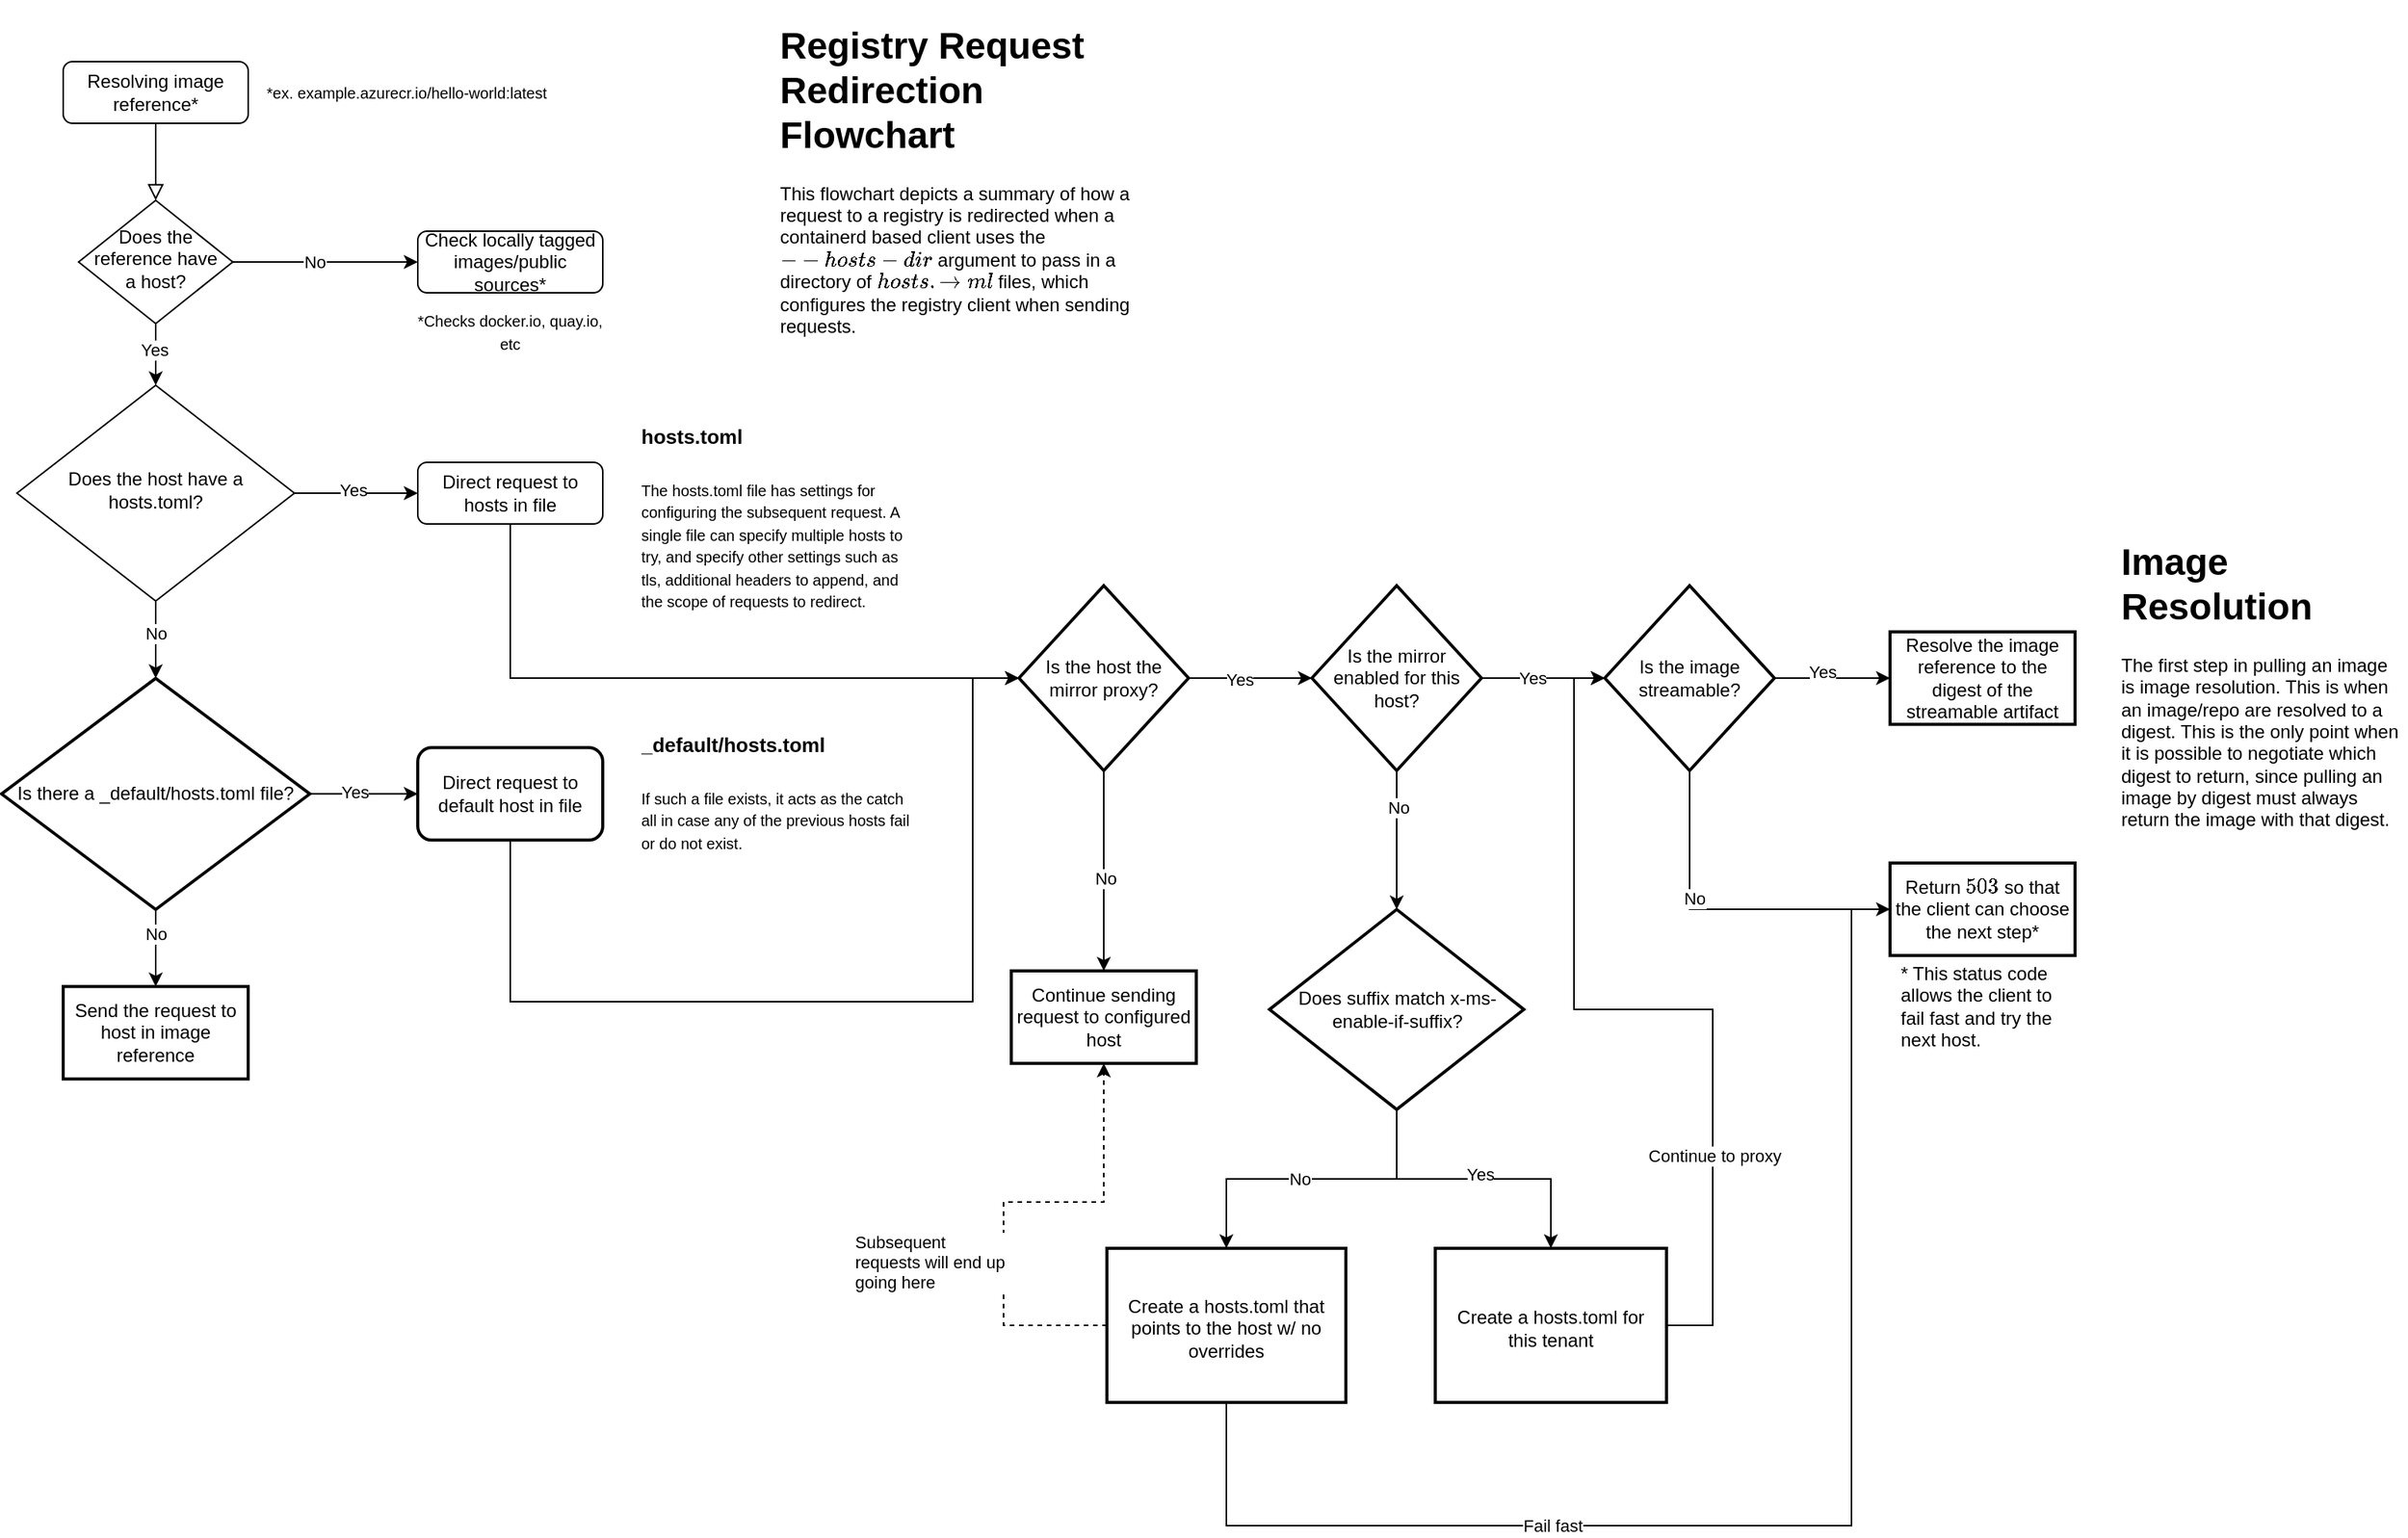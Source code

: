 <mxfile version="21.6.1" type="github">
  <diagram id="C5RBs43oDa-KdzZeNtuy" name="Page-1">
    <mxGraphModel dx="1667" dy="928" grid="1" gridSize="10" guides="1" tooltips="1" connect="1" arrows="1" fold="1" page="1" pageScale="1" pageWidth="827" pageHeight="1169" math="0" shadow="0">
      <root>
        <mxCell id="WIyWlLk6GJQsqaUBKTNV-0" />
        <mxCell id="WIyWlLk6GJQsqaUBKTNV-1" parent="WIyWlLk6GJQsqaUBKTNV-0" />
        <mxCell id="WIyWlLk6GJQsqaUBKTNV-2" value="" style="rounded=0;html=1;jettySize=auto;orthogonalLoop=1;fontSize=11;endArrow=block;endFill=0;endSize=8;strokeWidth=1;shadow=0;labelBackgroundColor=none;edgeStyle=orthogonalEdgeStyle;noEdgeStyle=1;orthogonal=1;" parent="WIyWlLk6GJQsqaUBKTNV-1" source="WIyWlLk6GJQsqaUBKTNV-3" target="WIyWlLk6GJQsqaUBKTNV-6" edge="1">
          <mxGeometry relative="1" as="geometry" />
        </mxCell>
        <mxCell id="WIyWlLk6GJQsqaUBKTNV-3" value="Resolving image reference*" style="rounded=1;whiteSpace=wrap;html=1;fontSize=12;glass=0;strokeWidth=1;shadow=0;" parent="WIyWlLk6GJQsqaUBKTNV-1" vertex="1">
          <mxGeometry x="70" y="40.002" width="120" height="40" as="geometry" />
        </mxCell>
        <mxCell id="budjNbjbFSjOa-AknYmb-16" value="" style="edgeStyle=orthogonalEdgeStyle;rounded=0;orthogonalLoop=1;jettySize=auto;html=1;" parent="WIyWlLk6GJQsqaUBKTNV-1" source="WIyWlLk6GJQsqaUBKTNV-6" target="WIyWlLk6GJQsqaUBKTNV-7" edge="1">
          <mxGeometry relative="1" as="geometry" />
        </mxCell>
        <mxCell id="budjNbjbFSjOa-AknYmb-17" value="No" style="edgeLabel;html=1;align=center;verticalAlign=middle;resizable=0;points=[];" parent="budjNbjbFSjOa-AknYmb-16" vertex="1" connectable="0">
          <mxGeometry x="-0.12" relative="1" as="geometry">
            <mxPoint as="offset" />
          </mxGeometry>
        </mxCell>
        <mxCell id="budjNbjbFSjOa-AknYmb-18" value="" style="edgeStyle=orthogonalEdgeStyle;rounded=0;orthogonalLoop=1;jettySize=auto;html=1;" parent="WIyWlLk6GJQsqaUBKTNV-1" source="WIyWlLk6GJQsqaUBKTNV-6" target="WIyWlLk6GJQsqaUBKTNV-10" edge="1">
          <mxGeometry relative="1" as="geometry">
            <Array as="points">
              <mxPoint x="130" y="220" />
              <mxPoint x="130" y="220" />
            </Array>
          </mxGeometry>
        </mxCell>
        <mxCell id="budjNbjbFSjOa-AknYmb-19" value="Yes" style="edgeLabel;html=1;align=center;verticalAlign=middle;resizable=0;points=[];" parent="budjNbjbFSjOa-AknYmb-18" vertex="1" connectable="0">
          <mxGeometry x="-0.168" y="-1" relative="1" as="geometry">
            <mxPoint as="offset" />
          </mxGeometry>
        </mxCell>
        <mxCell id="WIyWlLk6GJQsqaUBKTNV-6" value="Does the reference have a host?" style="rhombus;whiteSpace=wrap;html=1;shadow=0;fontFamily=Helvetica;fontSize=12;align=center;strokeWidth=1;spacing=6;spacingTop=-4;" parent="WIyWlLk6GJQsqaUBKTNV-1" vertex="1">
          <mxGeometry x="80" y="130.002" width="100" height="80" as="geometry" />
        </mxCell>
        <mxCell id="WIyWlLk6GJQsqaUBKTNV-7" value="Check locally tagged images/public sources*" style="rounded=1;whiteSpace=wrap;html=1;fontSize=12;glass=0;strokeWidth=1;shadow=0;" parent="WIyWlLk6GJQsqaUBKTNV-1" vertex="1">
          <mxGeometry x="300" y="150.002" width="120" height="40" as="geometry" />
        </mxCell>
        <mxCell id="budjNbjbFSjOa-AknYmb-12" value="" style="edgeStyle=orthogonalEdgeStyle;rounded=0;orthogonalLoop=1;jettySize=auto;html=1;" parent="WIyWlLk6GJQsqaUBKTNV-1" source="WIyWlLk6GJQsqaUBKTNV-10" target="budjNbjbFSjOa-AknYmb-1" edge="1">
          <mxGeometry relative="1" as="geometry" />
        </mxCell>
        <mxCell id="budjNbjbFSjOa-AknYmb-13" value="No" style="edgeLabel;html=1;align=center;verticalAlign=middle;resizable=0;points=[];" parent="budjNbjbFSjOa-AknYmb-12" vertex="1" connectable="0">
          <mxGeometry x="-0.157" relative="1" as="geometry">
            <mxPoint as="offset" />
          </mxGeometry>
        </mxCell>
        <mxCell id="budjNbjbFSjOa-AknYmb-14" value="" style="edgeStyle=orthogonalEdgeStyle;rounded=0;orthogonalLoop=1;jettySize=auto;html=1;" parent="WIyWlLk6GJQsqaUBKTNV-1" source="WIyWlLk6GJQsqaUBKTNV-10" target="WIyWlLk6GJQsqaUBKTNV-12" edge="1">
          <mxGeometry relative="1" as="geometry" />
        </mxCell>
        <mxCell id="budjNbjbFSjOa-AknYmb-15" value="Yes" style="edgeLabel;html=1;align=center;verticalAlign=middle;resizable=0;points=[];" parent="budjNbjbFSjOa-AknYmb-14" vertex="1" connectable="0">
          <mxGeometry x="-0.062" y="2" relative="1" as="geometry">
            <mxPoint as="offset" />
          </mxGeometry>
        </mxCell>
        <mxCell id="WIyWlLk6GJQsqaUBKTNV-10" value="Does the host have a hosts.toml?&lt;br&gt;" style="rhombus;whiteSpace=wrap;html=1;shadow=0;fontFamily=Helvetica;fontSize=12;align=center;strokeWidth=1;spacing=6;spacingTop=-4;" parent="WIyWlLk6GJQsqaUBKTNV-1" vertex="1">
          <mxGeometry x="40" y="250.002" width="180" height="140" as="geometry" />
        </mxCell>
        <mxCell id="4c9EMRg4X2gtyG1UVgjn-38" style="edgeStyle=orthogonalEdgeStyle;rounded=0;orthogonalLoop=1;jettySize=auto;html=1;exitX=0.5;exitY=1;exitDx=0;exitDy=0;entryX=0;entryY=0.5;entryDx=0;entryDy=0;entryPerimeter=0;" edge="1" parent="WIyWlLk6GJQsqaUBKTNV-1" source="WIyWlLk6GJQsqaUBKTNV-12" target="4c9EMRg4X2gtyG1UVgjn-37">
          <mxGeometry relative="1" as="geometry" />
        </mxCell>
        <mxCell id="WIyWlLk6GJQsqaUBKTNV-12" value="Direct request to hosts in file" style="rounded=1;whiteSpace=wrap;html=1;fontSize=12;glass=0;strokeWidth=1;shadow=0;" parent="WIyWlLk6GJQsqaUBKTNV-1" vertex="1">
          <mxGeometry x="300" y="300.002" width="120" height="40" as="geometry" />
        </mxCell>
        <mxCell id="budjNbjbFSjOa-AknYmb-6" value="" style="edgeStyle=orthogonalEdgeStyle;rounded=0;orthogonalLoop=1;jettySize=auto;html=1;" parent="WIyWlLk6GJQsqaUBKTNV-1" source="budjNbjbFSjOa-AknYmb-1" target="budjNbjbFSjOa-AknYmb-5" edge="1">
          <mxGeometry relative="1" as="geometry" />
        </mxCell>
        <mxCell id="budjNbjbFSjOa-AknYmb-10" value="Yes&lt;br&gt;" style="edgeLabel;html=1;align=center;verticalAlign=middle;resizable=0;points=[];" parent="budjNbjbFSjOa-AknYmb-6" vertex="1" connectable="0">
          <mxGeometry x="-0.167" y="1" relative="1" as="geometry">
            <mxPoint as="offset" />
          </mxGeometry>
        </mxCell>
        <object label="" No="" id="budjNbjbFSjOa-AknYmb-8">
          <mxCell style="edgeStyle=orthogonalEdgeStyle;rounded=0;orthogonalLoop=1;jettySize=auto;html=1;" parent="WIyWlLk6GJQsqaUBKTNV-1" source="budjNbjbFSjOa-AknYmb-1" target="budjNbjbFSjOa-AknYmb-7" edge="1">
            <mxGeometry relative="1" as="geometry" />
          </mxCell>
        </object>
        <mxCell id="budjNbjbFSjOa-AknYmb-11" value="No" style="edgeLabel;html=1;align=center;verticalAlign=middle;resizable=0;points=[];" parent="budjNbjbFSjOa-AknYmb-8" vertex="1" connectable="0">
          <mxGeometry x="-0.363" relative="1" as="geometry">
            <mxPoint as="offset" />
          </mxGeometry>
        </mxCell>
        <mxCell id="budjNbjbFSjOa-AknYmb-1" value="&lt;font style=&quot;font-size: 12px;&quot;&gt;Is there a _default/hosts.toml file?&lt;/font&gt;" style="strokeWidth=2;html=1;shape=mxgraph.flowchart.decision;whiteSpace=wrap;" parent="WIyWlLk6GJQsqaUBKTNV-1" vertex="1">
          <mxGeometry x="30" y="440.15" width="200" height="150" as="geometry" />
        </mxCell>
        <mxCell id="4c9EMRg4X2gtyG1UVgjn-39" style="edgeStyle=orthogonalEdgeStyle;rounded=0;orthogonalLoop=1;jettySize=auto;html=1;exitX=0.5;exitY=1;exitDx=0;exitDy=0;entryX=0;entryY=0.5;entryDx=0;entryDy=0;entryPerimeter=0;" edge="1" parent="WIyWlLk6GJQsqaUBKTNV-1" source="budjNbjbFSjOa-AknYmb-5" target="4c9EMRg4X2gtyG1UVgjn-37">
          <mxGeometry relative="1" as="geometry">
            <Array as="points">
              <mxPoint x="360" y="650" />
              <mxPoint x="660" y="650" />
              <mxPoint x="660" y="440" />
            </Array>
          </mxGeometry>
        </mxCell>
        <mxCell id="budjNbjbFSjOa-AknYmb-5" value="Direct request to default host in file" style="rounded=1;whiteSpace=wrap;html=1;strokeWidth=2;" parent="WIyWlLk6GJQsqaUBKTNV-1" vertex="1">
          <mxGeometry x="300" y="485.15" width="120" height="60" as="geometry" />
        </mxCell>
        <mxCell id="budjNbjbFSjOa-AknYmb-7" value="Send the request to host in image reference" style="whiteSpace=wrap;html=1;strokeWidth=2;" parent="WIyWlLk6GJQsqaUBKTNV-1" vertex="1">
          <mxGeometry x="70" y="640.15" width="120" height="60" as="geometry" />
        </mxCell>
        <mxCell id="budjNbjbFSjOa-AknYmb-22" value="&lt;h1&gt;Registry Request Redirection Flowchart&lt;/h1&gt;&lt;p&gt;This flowchart depicts a summary of how a request to a registry is redirected when a containerd based client uses the `--hosts-dir` argument to pass in a directory of `hosts.toml` files, which configures the registry client when sending requests.&lt;/p&gt;" style="text;html=1;strokeColor=none;fillColor=none;spacing=5;spacingTop=-20;whiteSpace=wrap;overflow=hidden;rounded=0;" parent="WIyWlLk6GJQsqaUBKTNV-1" vertex="1">
          <mxGeometry x="530" y="10" width="250" height="250" as="geometry" />
        </mxCell>
        <mxCell id="budjNbjbFSjOa-AknYmb-23" value="*ex. example.azurecr.io/hello-world:latest" style="text;html=1;strokeColor=none;fillColor=none;align=left;verticalAlign=middle;whiteSpace=wrap;rounded=0;fontSize=10;" parent="WIyWlLk6GJQsqaUBKTNV-1" vertex="1">
          <mxGeometry x="200" y="32.5" width="230" height="55" as="geometry" />
        </mxCell>
        <mxCell id="budjNbjbFSjOa-AknYmb-24" value="&lt;font style=&quot;font-size: 10px;&quot;&gt;*Checks docker.io, quay.io, etc&lt;/font&gt;" style="text;html=1;strokeColor=none;fillColor=none;align=center;verticalAlign=middle;whiteSpace=wrap;rounded=0;" parent="WIyWlLk6GJQsqaUBKTNV-1" vertex="1">
          <mxGeometry x="295" y="200" width="130" height="30" as="geometry" />
        </mxCell>
        <mxCell id="budjNbjbFSjOa-AknYmb-25" value="&lt;h1&gt;&lt;font style=&quot;font-size: 13px;&quot;&gt;hosts.toml&lt;/font&gt;&lt;/h1&gt;&lt;p&gt;&lt;font style=&quot;font-size: 10px;&quot;&gt;The hosts.toml file has settings for configuring the subsequent request. A single file can specify multiple hosts to try, and specify other settings such as tls, additional headers to append, and the scope of requests to redirect.&lt;/font&gt;&lt;/p&gt;" style="text;html=1;strokeColor=none;fillColor=none;spacing=5;spacingTop=-20;whiteSpace=wrap;overflow=hidden;rounded=0;" parent="WIyWlLk6GJQsqaUBKTNV-1" vertex="1">
          <mxGeometry x="440" y="260" width="190" height="150" as="geometry" />
        </mxCell>
        <mxCell id="budjNbjbFSjOa-AknYmb-26" value="&lt;h1&gt;&lt;span style=&quot;font-size: 13px;&quot;&gt;_default/hosts.toml&lt;/span&gt;&lt;/h1&gt;&lt;p&gt;&lt;font style=&quot;font-size: 10px;&quot;&gt;If such a file exists, it acts as the catch all in case any of the previous hosts fail or do not exist.&lt;/font&gt;&lt;/p&gt;" style="text;html=1;strokeColor=none;fillColor=none;spacing=5;spacingTop=-20;whiteSpace=wrap;overflow=hidden;rounded=0;" parent="WIyWlLk6GJQsqaUBKTNV-1" vertex="1">
          <mxGeometry x="440" y="460.23" width="190" height="109.85" as="geometry" />
        </mxCell>
        <mxCell id="4c9EMRg4X2gtyG1UVgjn-13" value="" style="edgeStyle=orthogonalEdgeStyle;rounded=0;orthogonalLoop=1;jettySize=auto;html=1;" edge="1" parent="WIyWlLk6GJQsqaUBKTNV-1" source="4c9EMRg4X2gtyG1UVgjn-8" target="4c9EMRg4X2gtyG1UVgjn-12">
          <mxGeometry relative="1" as="geometry" />
        </mxCell>
        <mxCell id="4c9EMRg4X2gtyG1UVgjn-15" value="No" style="edgeLabel;html=1;align=center;verticalAlign=middle;resizable=0;points=[];" vertex="1" connectable="0" parent="4c9EMRg4X2gtyG1UVgjn-13">
          <mxGeometry x="-0.468" y="1" relative="1" as="geometry">
            <mxPoint as="offset" />
          </mxGeometry>
        </mxCell>
        <mxCell id="4c9EMRg4X2gtyG1UVgjn-19" value="" style="edgeStyle=orthogonalEdgeStyle;rounded=0;orthogonalLoop=1;jettySize=auto;html=1;" edge="1" parent="WIyWlLk6GJQsqaUBKTNV-1" source="4c9EMRg4X2gtyG1UVgjn-8" target="4c9EMRg4X2gtyG1UVgjn-18">
          <mxGeometry relative="1" as="geometry" />
        </mxCell>
        <mxCell id="4c9EMRg4X2gtyG1UVgjn-23" value="Yes" style="edgeLabel;html=1;align=center;verticalAlign=middle;resizable=0;points=[];" vertex="1" connectable="0" parent="4c9EMRg4X2gtyG1UVgjn-19">
          <mxGeometry x="-0.179" relative="1" as="geometry">
            <mxPoint as="offset" />
          </mxGeometry>
        </mxCell>
        <mxCell id="4c9EMRg4X2gtyG1UVgjn-8" value="Is the mirror enabled for this host?" style="strokeWidth=2;shape=mxgraph.flowchart.decision;autosize=0;overflow=width;fixedWidth=1;whiteSpace=wrap;" vertex="1" parent="WIyWlLk6GJQsqaUBKTNV-1">
          <mxGeometry x="880" y="380" width="110" height="120" as="geometry" />
        </mxCell>
        <mxCell id="4c9EMRg4X2gtyG1UVgjn-30" value="" style="edgeStyle=orthogonalEdgeStyle;rounded=0;orthogonalLoop=1;jettySize=auto;html=1;" edge="1" parent="WIyWlLk6GJQsqaUBKTNV-1" source="4c9EMRg4X2gtyG1UVgjn-12" target="4c9EMRg4X2gtyG1UVgjn-29">
          <mxGeometry relative="1" as="geometry" />
        </mxCell>
        <mxCell id="4c9EMRg4X2gtyG1UVgjn-36" value="No" style="edgeLabel;html=1;align=center;verticalAlign=middle;resizable=0;points=[];" vertex="1" connectable="0" parent="4c9EMRg4X2gtyG1UVgjn-30">
          <mxGeometry x="0.081" relative="1" as="geometry">
            <mxPoint as="offset" />
          </mxGeometry>
        </mxCell>
        <mxCell id="4c9EMRg4X2gtyG1UVgjn-32" value="" style="edgeStyle=orthogonalEdgeStyle;rounded=0;orthogonalLoop=1;jettySize=auto;html=1;" edge="1" parent="WIyWlLk6GJQsqaUBKTNV-1" source="4c9EMRg4X2gtyG1UVgjn-12" target="4c9EMRg4X2gtyG1UVgjn-31">
          <mxGeometry relative="1" as="geometry" />
        </mxCell>
        <mxCell id="4c9EMRg4X2gtyG1UVgjn-35" value="Yes" style="edgeLabel;html=1;align=center;verticalAlign=middle;resizable=0;points=[];" vertex="1" connectable="0" parent="4c9EMRg4X2gtyG1UVgjn-32">
          <mxGeometry x="0.042" y="3" relative="1" as="geometry">
            <mxPoint as="offset" />
          </mxGeometry>
        </mxCell>
        <mxCell id="4c9EMRg4X2gtyG1UVgjn-12" value="Does suffix match x-ms-enable-if-suffix?" style="strokeWidth=2;shape=mxgraph.flowchart.decision;autosize=0;overflow=block;fixedWidth=1;align=center;labelPadding=0;perimeter=rhombusPerimeter;verticalAlign=middle;horizontal=1;labelPosition=center;verticalLabelPosition=middle;textDirection=ltr;whiteSpace=wrap;spacingTop=4;spacingLeft=0;spacing=11;" vertex="1" parent="WIyWlLk6GJQsqaUBKTNV-1">
          <mxGeometry x="852.5" y="590.15" width="165" height="129.78" as="geometry" />
        </mxCell>
        <mxCell id="4c9EMRg4X2gtyG1UVgjn-21" value="" style="edgeStyle=orthogonalEdgeStyle;rounded=0;orthogonalLoop=1;jettySize=auto;html=1;" edge="1" parent="WIyWlLk6GJQsqaUBKTNV-1" source="4c9EMRg4X2gtyG1UVgjn-18" target="4c9EMRg4X2gtyG1UVgjn-20">
          <mxGeometry relative="1" as="geometry" />
        </mxCell>
        <mxCell id="4c9EMRg4X2gtyG1UVgjn-22" value="Yes" style="edgeLabel;html=1;align=center;verticalAlign=middle;resizable=0;points=[];" vertex="1" connectable="0" parent="4c9EMRg4X2gtyG1UVgjn-21">
          <mxGeometry x="-0.173" y="4" relative="1" as="geometry">
            <mxPoint as="offset" />
          </mxGeometry>
        </mxCell>
        <mxCell id="4c9EMRg4X2gtyG1UVgjn-25" value="" style="edgeStyle=orthogonalEdgeStyle;rounded=0;orthogonalLoop=1;jettySize=auto;html=1;" edge="1" parent="WIyWlLk6GJQsqaUBKTNV-1" source="4c9EMRg4X2gtyG1UVgjn-18" target="4c9EMRg4X2gtyG1UVgjn-24">
          <mxGeometry relative="1" as="geometry">
            <Array as="points">
              <mxPoint x="1125" y="590" />
            </Array>
          </mxGeometry>
        </mxCell>
        <mxCell id="4c9EMRg4X2gtyG1UVgjn-26" value="No" style="edgeLabel;html=1;align=center;verticalAlign=middle;resizable=0;points=[];" vertex="1" connectable="0" parent="4c9EMRg4X2gtyG1UVgjn-25">
          <mxGeometry x="-0.252" y="3" relative="1" as="geometry">
            <mxPoint as="offset" />
          </mxGeometry>
        </mxCell>
        <mxCell id="4c9EMRg4X2gtyG1UVgjn-18" value="Is the image streamable?" style="strokeWidth=2;shape=mxgraph.flowchart.decision;autosize=0;overflow=width;fixedWidth=1;whiteSpace=wrap;" vertex="1" parent="WIyWlLk6GJQsqaUBKTNV-1">
          <mxGeometry x="1070" y="380" width="110" height="120" as="geometry" />
        </mxCell>
        <mxCell id="4c9EMRg4X2gtyG1UVgjn-20" value="Resolve the image reference to the digest of the streamable artifact" style="whiteSpace=wrap;html=1;strokeWidth=2;" vertex="1" parent="WIyWlLk6GJQsqaUBKTNV-1">
          <mxGeometry x="1255" y="410" width="120" height="60" as="geometry" />
        </mxCell>
        <mxCell id="4c9EMRg4X2gtyG1UVgjn-24" value="Return `503` so that the client can choose the next step*" style="whiteSpace=wrap;html=1;strokeWidth=2;" vertex="1" parent="WIyWlLk6GJQsqaUBKTNV-1">
          <mxGeometry x="1255" y="560" width="120" height="60" as="geometry" />
        </mxCell>
        <mxCell id="4c9EMRg4X2gtyG1UVgjn-27" value="&lt;h1&gt;Image Resolution&lt;/h1&gt;&lt;p&gt;The first step in pulling an image is image resolution. This is when an image/repo are resolved to a digest. This is the only point when it is possible to negotiate which digest to return, since pulling an image by digest must always return the image with that digest.&lt;/p&gt;" style="text;html=1;strokeColor=none;fillColor=none;spacing=5;spacingTop=-20;whiteSpace=wrap;overflow=hidden;rounded=0;" vertex="1" parent="WIyWlLk6GJQsqaUBKTNV-1">
          <mxGeometry x="1400" y="345" width="190" height="205" as="geometry" />
        </mxCell>
        <mxCell id="4c9EMRg4X2gtyG1UVgjn-28" value="* This status code allows the client to fail fast and try the next host." style="text;html=1;strokeColor=none;fillColor=none;align=left;verticalAlign=middle;whiteSpace=wrap;rounded=0;" vertex="1" parent="WIyWlLk6GJQsqaUBKTNV-1">
          <mxGeometry x="1260" y="630" width="110" height="45.04" as="geometry" />
        </mxCell>
        <mxCell id="4c9EMRg4X2gtyG1UVgjn-47" style="edgeStyle=orthogonalEdgeStyle;rounded=0;orthogonalLoop=1;jettySize=auto;html=1;exitX=0;exitY=0.5;exitDx=0;exitDy=0;entryX=0.5;entryY=1;entryDx=0;entryDy=0;dashed=1;" edge="1" parent="WIyWlLk6GJQsqaUBKTNV-1" source="4c9EMRg4X2gtyG1UVgjn-29" target="4c9EMRg4X2gtyG1UVgjn-42">
          <mxGeometry relative="1" as="geometry">
            <Array as="points">
              <mxPoint x="680" y="860" />
              <mxPoint x="680" y="780" />
              <mxPoint x="745" y="780" />
            </Array>
          </mxGeometry>
        </mxCell>
        <mxCell id="4c9EMRg4X2gtyG1UVgjn-50" value="&lt;div style=&quot;text-align: justify;&quot;&gt;Subsequent&amp;nbsp;&lt;/div&gt;&lt;div style=&quot;text-align: justify;&quot;&gt;requests will end up&lt;/div&gt;&lt;div style=&quot;text-align: justify;&quot;&gt;going here&lt;/div&gt;" style="edgeLabel;html=1;align=right;verticalAlign=middle;resizable=0;points=[];" vertex="1" connectable="0" parent="4c9EMRg4X2gtyG1UVgjn-47">
          <mxGeometry x="-0.283" y="-1" relative="1" as="geometry">
            <mxPoint as="offset" />
          </mxGeometry>
        </mxCell>
        <mxCell id="4c9EMRg4X2gtyG1UVgjn-51" style="edgeStyle=orthogonalEdgeStyle;rounded=0;orthogonalLoop=1;jettySize=auto;html=1;endArrow=none;endFill=0;" edge="1" parent="WIyWlLk6GJQsqaUBKTNV-1" source="4c9EMRg4X2gtyG1UVgjn-29">
          <mxGeometry relative="1" as="geometry">
            <mxPoint x="1250" y="590" as="targetPoint" />
            <Array as="points">
              <mxPoint x="825" y="990" />
              <mxPoint x="1230" y="990" />
              <mxPoint x="1230" y="590" />
            </Array>
          </mxGeometry>
        </mxCell>
        <mxCell id="4c9EMRg4X2gtyG1UVgjn-52" value="Fail fast" style="edgeLabel;html=1;align=center;verticalAlign=middle;resizable=0;points=[];" vertex="1" connectable="0" parent="4c9EMRg4X2gtyG1UVgjn-51">
          <mxGeometry x="-0.203" relative="1" as="geometry">
            <mxPoint x="-70" as="offset" />
          </mxGeometry>
        </mxCell>
        <mxCell id="4c9EMRg4X2gtyG1UVgjn-29" value="Create a hosts.toml that points to the host w/ no overrides" style="whiteSpace=wrap;html=1;strokeWidth=2;spacingTop=4;spacingLeft=0;spacing=11;" vertex="1" parent="WIyWlLk6GJQsqaUBKTNV-1">
          <mxGeometry x="747" y="810" width="155" height="100" as="geometry" />
        </mxCell>
        <mxCell id="4c9EMRg4X2gtyG1UVgjn-33" style="edgeStyle=orthogonalEdgeStyle;rounded=0;orthogonalLoop=1;jettySize=auto;html=1;exitX=1;exitY=0.5;exitDx=0;exitDy=0;entryX=0;entryY=0.5;entryDx=0;entryDy=0;entryPerimeter=0;" edge="1" parent="WIyWlLk6GJQsqaUBKTNV-1" source="4c9EMRg4X2gtyG1UVgjn-31" target="4c9EMRg4X2gtyG1UVgjn-18">
          <mxGeometry relative="1" as="geometry">
            <Array as="points">
              <mxPoint x="1140" y="860" />
              <mxPoint x="1140" y="655" />
              <mxPoint x="1050" y="655" />
              <mxPoint x="1050" y="440" />
            </Array>
          </mxGeometry>
        </mxCell>
        <mxCell id="4c9EMRg4X2gtyG1UVgjn-34" value="Continue to proxy" style="edgeLabel;html=1;align=center;verticalAlign=middle;resizable=0;points=[];" vertex="1" connectable="0" parent="4c9EMRg4X2gtyG1UVgjn-33">
          <mxGeometry x="-0.619" y="-1" relative="1" as="geometry">
            <mxPoint y="-34" as="offset" />
          </mxGeometry>
        </mxCell>
        <mxCell id="4c9EMRg4X2gtyG1UVgjn-31" value="Create a hosts.toml for this tenant" style="whiteSpace=wrap;html=1;strokeWidth=2;spacingTop=4;spacingLeft=0;spacing=11;" vertex="1" parent="WIyWlLk6GJQsqaUBKTNV-1">
          <mxGeometry x="960" y="810" width="150" height="100" as="geometry" />
        </mxCell>
        <mxCell id="4c9EMRg4X2gtyG1UVgjn-40" style="edgeStyle=orthogonalEdgeStyle;rounded=0;orthogonalLoop=1;jettySize=auto;html=1;exitX=1;exitY=0.5;exitDx=0;exitDy=0;exitPerimeter=0;entryX=0;entryY=0.5;entryDx=0;entryDy=0;entryPerimeter=0;" edge="1" parent="WIyWlLk6GJQsqaUBKTNV-1" source="4c9EMRg4X2gtyG1UVgjn-37" target="4c9EMRg4X2gtyG1UVgjn-8">
          <mxGeometry relative="1" as="geometry" />
        </mxCell>
        <mxCell id="4c9EMRg4X2gtyG1UVgjn-41" value="Yes" style="edgeLabel;html=1;align=center;verticalAlign=middle;resizable=0;points=[];" vertex="1" connectable="0" parent="4c9EMRg4X2gtyG1UVgjn-40">
          <mxGeometry x="-0.183" y="-1" relative="1" as="geometry">
            <mxPoint as="offset" />
          </mxGeometry>
        </mxCell>
        <mxCell id="4c9EMRg4X2gtyG1UVgjn-43" value="" style="edgeStyle=orthogonalEdgeStyle;rounded=0;orthogonalLoop=1;jettySize=auto;html=1;" edge="1" parent="WIyWlLk6GJQsqaUBKTNV-1" source="4c9EMRg4X2gtyG1UVgjn-37" target="4c9EMRg4X2gtyG1UVgjn-42">
          <mxGeometry relative="1" as="geometry" />
        </mxCell>
        <mxCell id="4c9EMRg4X2gtyG1UVgjn-44" value="No" style="edgeLabel;html=1;align=center;verticalAlign=middle;resizable=0;points=[];" vertex="1" connectable="0" parent="4c9EMRg4X2gtyG1UVgjn-43">
          <mxGeometry x="0.074" y="1" relative="1" as="geometry">
            <mxPoint as="offset" />
          </mxGeometry>
        </mxCell>
        <mxCell id="4c9EMRg4X2gtyG1UVgjn-37" value="Is the host the mirror proxy?" style="strokeWidth=2;html=1;shape=mxgraph.flowchart.decision;whiteSpace=wrap;" vertex="1" parent="WIyWlLk6GJQsqaUBKTNV-1">
          <mxGeometry x="690" y="380" width="110" height="120" as="geometry" />
        </mxCell>
        <mxCell id="4c9EMRg4X2gtyG1UVgjn-42" value="Continue sending request to configured host" style="whiteSpace=wrap;html=1;strokeWidth=2;" vertex="1" parent="WIyWlLk6GJQsqaUBKTNV-1">
          <mxGeometry x="685" y="630" width="120" height="60" as="geometry" />
        </mxCell>
      </root>
    </mxGraphModel>
  </diagram>
</mxfile>

